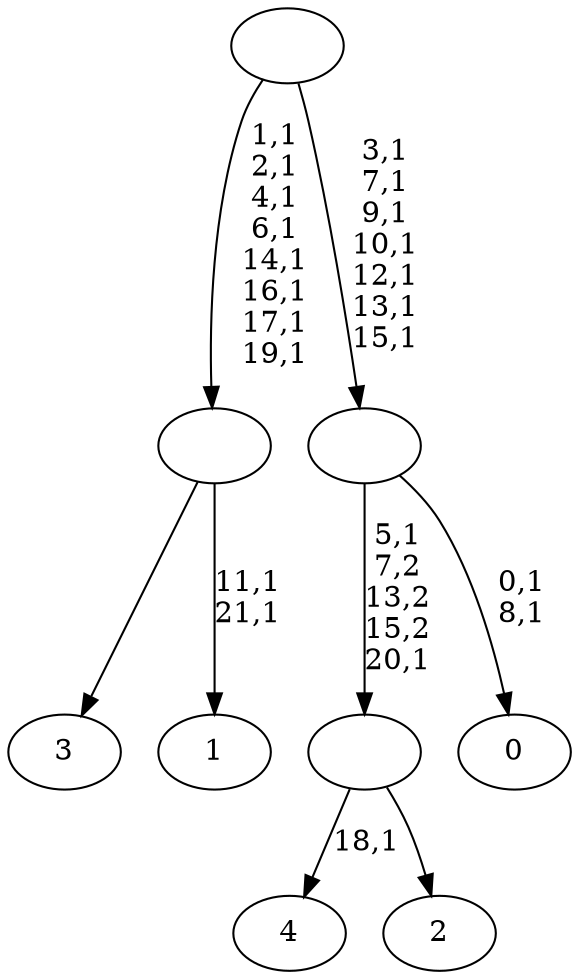digraph T {
	27 [label="4"]
	25 [label="3"]
	24 [label="2"]
	23 [label=""]
	21 [label="1"]
	18 [label=""]
	10 [label="0"]
	7 [label=""]
	0 [label=""]
	23 -> 27 [label="18,1"]
	23 -> 24 [label=""]
	18 -> 21 [label="11,1\n21,1"]
	18 -> 25 [label=""]
	7 -> 10 [label="0,1\n8,1"]
	7 -> 23 [label="5,1\n7,2\n13,2\n15,2\n20,1"]
	0 -> 7 [label="3,1\n7,1\n9,1\n10,1\n12,1\n13,1\n15,1"]
	0 -> 18 [label="1,1\n2,1\n4,1\n6,1\n14,1\n16,1\n17,1\n19,1"]
}
